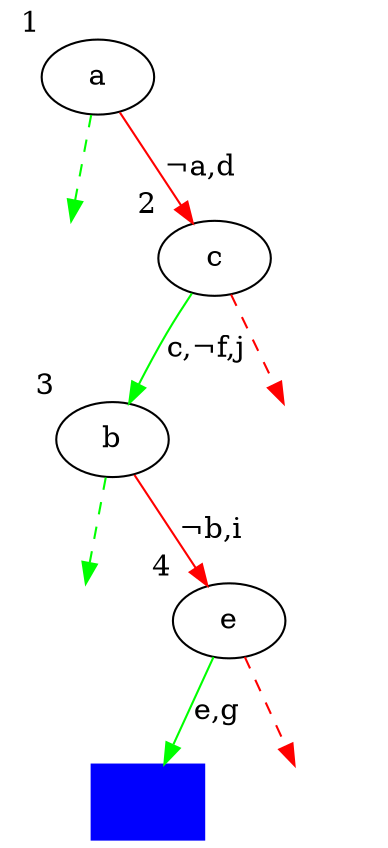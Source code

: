 digraph {
    at [style="invisible"]
    cf [style="invisible"]
    bt [style="invisible"]
    a  [xlabel="1"]
    c  [xlabel="2"]
    b  [xlabel="3"]
    e  [xlabel="4"]
    x   [shape="box",label="",color="blue",style="filled"]
    ef [label="label",style="invisible"]
    a -> at [color="green",style="dashed"]
    a -> c  [color="red",label="¬a,d"]
    c -> b  [color="green",label="c,¬f,j"]
    c -> cf [color="red",style="dashed"]
    b -> cf [style="invisible",arrowhead=none]
    b -> e  [color="red",label="¬b,i"]
    b -> bt [color="green",style="dashed"]
    e -> x   [color="green",label="e,g"]
    e -> ef [color="red",style="dashed"]
    {rank=same; cf b}
    overlap=false
    splines=true
    bgcolor=transparent
}
